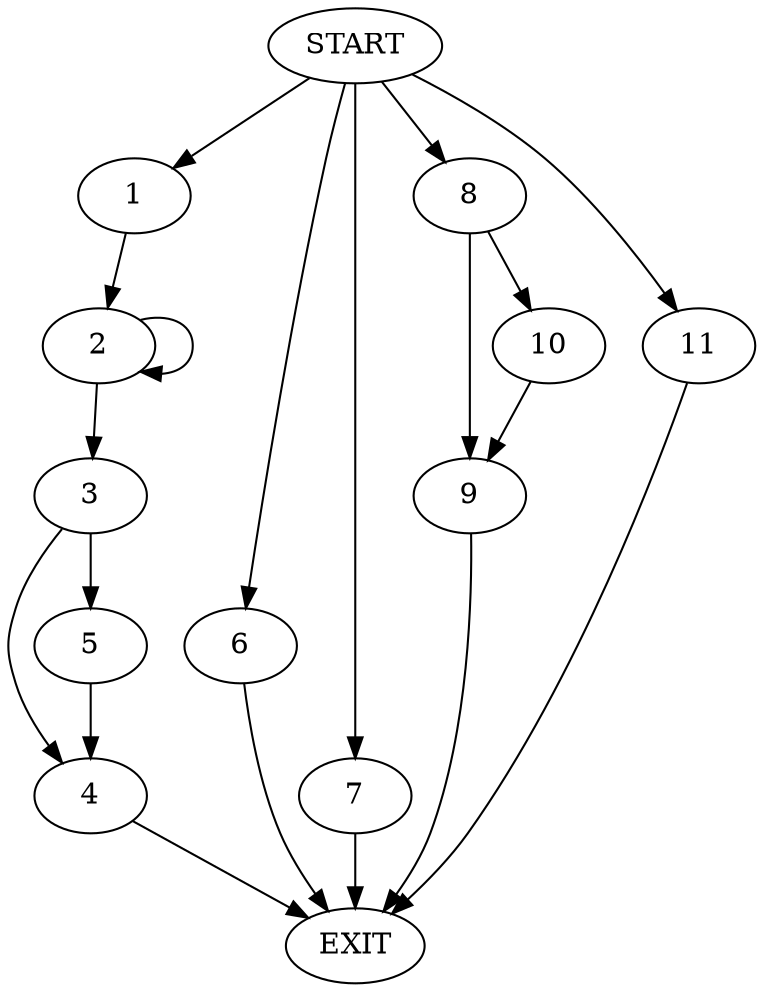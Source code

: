 digraph {
0 [label="START"]
12 [label="EXIT"]
0 -> 1
1 -> 2
2 -> 3
2 -> 2
3 -> 4
3 -> 5
0 -> 6
6 -> 12
5 -> 4
4 -> 12
0 -> 7
7 -> 12
0 -> 8
8 -> 9
8 -> 10
9 -> 12
10 -> 9
0 -> 11
11 -> 12
}
